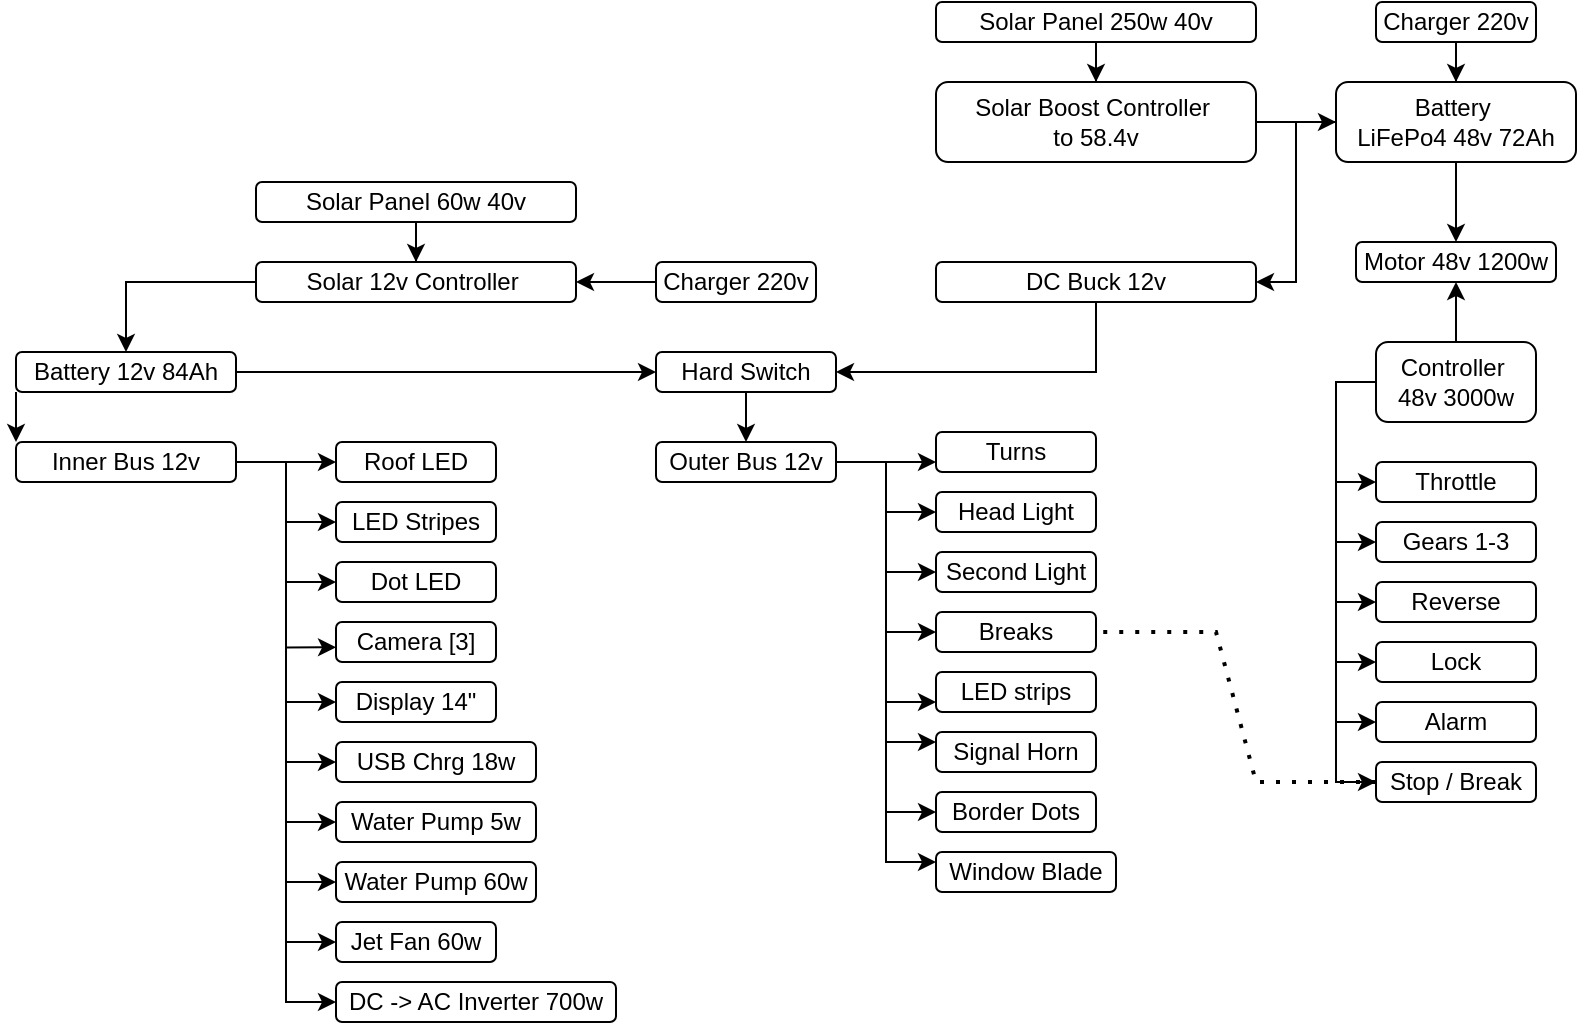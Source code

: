 <mxfile version="27.1.4">
  <diagram name="Страница — 1" id="Z_pauZkXS7t0AU1Tw5mL">
    <mxGraphModel dx="1443" dy="829" grid="1" gridSize="10" guides="1" tooltips="1" connect="1" arrows="1" fold="1" page="1" pageScale="1" pageWidth="827" pageHeight="1169" math="0" shadow="0">
      <root>
        <mxCell id="0" />
        <mxCell id="1" parent="0" />
        <mxCell id="5aOu-kDIlNZFqt_HR4Ut-28" style="edgeStyle=orthogonalEdgeStyle;rounded=0;orthogonalLoop=1;jettySize=auto;html=1;entryX=0.5;entryY=0;entryDx=0;entryDy=0;" edge="1" parent="1" source="7MsEQUMzbARziqOLfGt7-1" target="7MsEQUMzbARziqOLfGt7-29">
          <mxGeometry relative="1" as="geometry" />
        </mxCell>
        <mxCell id="5aOu-kDIlNZFqt_HR4Ut-34" style="edgeStyle=orthogonalEdgeStyle;rounded=0;orthogonalLoop=1;jettySize=auto;html=1;entryX=1;entryY=0.5;entryDx=0;entryDy=0;" edge="1" parent="1" source="7MsEQUMzbARziqOLfGt7-1" target="5aOu-kDIlNZFqt_HR4Ut-33">
          <mxGeometry relative="1" as="geometry" />
        </mxCell>
        <mxCell id="7MsEQUMzbARziqOLfGt7-1" value="&lt;div&gt;Battery&amp;nbsp;&lt;/div&gt;&lt;div&gt;&lt;span style=&quot;background-color: transparent; color: light-dark(rgb(0, 0, 0), rgb(255, 255, 255));&quot;&gt;LiFePo4 48v&amp;nbsp;&lt;/span&gt;&lt;span style=&quot;background-color: transparent; color: light-dark(rgb(0, 0, 0), rgb(255, 255, 255));&quot;&gt;72Ah&lt;/span&gt;&lt;/div&gt;" style="rounded=1;whiteSpace=wrap;html=1;" parent="1" vertex="1">
          <mxGeometry x="684" y="60" width="120" height="40" as="geometry" />
        </mxCell>
        <mxCell id="7MsEQUMzbARziqOLfGt7-31" style="edgeStyle=orthogonalEdgeStyle;rounded=0;orthogonalLoop=1;jettySize=auto;html=1;entryX=0;entryY=0.5;entryDx=0;entryDy=0;exitX=0;exitY=0.5;exitDx=0;exitDy=0;" parent="1" source="7MsEQUMzbARziqOLfGt7-2" target="7MsEQUMzbARziqOLfGt7-18" edge="1">
          <mxGeometry relative="1" as="geometry" />
        </mxCell>
        <mxCell id="7MsEQUMzbARziqOLfGt7-35" style="edgeStyle=orthogonalEdgeStyle;rounded=0;orthogonalLoop=1;jettySize=auto;html=1;entryX=0;entryY=0.5;entryDx=0;entryDy=0;exitX=0;exitY=0.5;exitDx=0;exitDy=0;" parent="1" source="7MsEQUMzbARziqOLfGt7-2" target="7MsEQUMzbARziqOLfGt7-21" edge="1">
          <mxGeometry relative="1" as="geometry" />
        </mxCell>
        <mxCell id="7MsEQUMzbARziqOLfGt7-36" style="edgeStyle=orthogonalEdgeStyle;rounded=0;orthogonalLoop=1;jettySize=auto;html=1;entryX=0;entryY=0.5;entryDx=0;entryDy=0;exitX=0;exitY=0.5;exitDx=0;exitDy=0;" parent="1" source="7MsEQUMzbARziqOLfGt7-2" target="7MsEQUMzbARziqOLfGt7-22" edge="1">
          <mxGeometry relative="1" as="geometry" />
        </mxCell>
        <mxCell id="7MsEQUMzbARziqOLfGt7-40" style="edgeStyle=orthogonalEdgeStyle;rounded=0;orthogonalLoop=1;jettySize=auto;html=1;entryX=0;entryY=0.5;entryDx=0;entryDy=0;exitX=0;exitY=0.5;exitDx=0;exitDy=0;" parent="1" source="7MsEQUMzbARziqOLfGt7-2" target="7MsEQUMzbARziqOLfGt7-37" edge="1">
          <mxGeometry relative="1" as="geometry" />
        </mxCell>
        <mxCell id="7MsEQUMzbARziqOLfGt7-41" style="edgeStyle=orthogonalEdgeStyle;rounded=0;orthogonalLoop=1;jettySize=auto;html=1;entryX=0;entryY=0.5;entryDx=0;entryDy=0;exitX=0;exitY=0.5;exitDx=0;exitDy=0;" parent="1" source="7MsEQUMzbARziqOLfGt7-2" target="7MsEQUMzbARziqOLfGt7-38" edge="1">
          <mxGeometry relative="1" as="geometry" />
        </mxCell>
        <mxCell id="7MsEQUMzbARziqOLfGt7-42" style="edgeStyle=orthogonalEdgeStyle;rounded=0;orthogonalLoop=1;jettySize=auto;html=1;entryX=0;entryY=0.5;entryDx=0;entryDy=0;exitX=0;exitY=0.5;exitDx=0;exitDy=0;" parent="1" source="7MsEQUMzbARziqOLfGt7-2" target="7MsEQUMzbARziqOLfGt7-39" edge="1">
          <mxGeometry relative="1" as="geometry" />
        </mxCell>
        <mxCell id="5aOu-kDIlNZFqt_HR4Ut-27" style="edgeStyle=orthogonalEdgeStyle;rounded=0;orthogonalLoop=1;jettySize=auto;html=1;entryX=0.5;entryY=1;entryDx=0;entryDy=0;" edge="1" parent="1" source="7MsEQUMzbARziqOLfGt7-2" target="7MsEQUMzbARziqOLfGt7-29">
          <mxGeometry relative="1" as="geometry" />
        </mxCell>
        <mxCell id="7MsEQUMzbARziqOLfGt7-2" value="&lt;div&gt;&lt;span style=&quot;background-color: transparent; color: light-dark(rgb(0, 0, 0), rgb(255, 255, 255));&quot;&gt;Controller&amp;nbsp;&lt;/span&gt;&lt;/div&gt;&lt;div&gt;&lt;span style=&quot;background-color: transparent; color: light-dark(rgb(0, 0, 0), rgb(255, 255, 255));&quot;&gt;48v 3000w&lt;/span&gt;&lt;/div&gt;" style="rounded=1;whiteSpace=wrap;html=1;" parent="1" vertex="1">
          <mxGeometry x="704" y="190" width="80" height="40" as="geometry" />
        </mxCell>
        <mxCell id="7MsEQUMzbARziqOLfGt7-16" style="edgeStyle=orthogonalEdgeStyle;rounded=0;orthogonalLoop=1;jettySize=auto;html=1;exitX=0;exitY=1;exitDx=0;exitDy=0;entryX=0;entryY=0;entryDx=0;entryDy=0;" parent="1" source="7MsEQUMzbARziqOLfGt7-4" target="7MsEQUMzbARziqOLfGt7-8" edge="1">
          <mxGeometry relative="1" as="geometry">
            <Array as="points" />
          </mxGeometry>
        </mxCell>
        <mxCell id="5aOu-kDIlNZFqt_HR4Ut-23" style="edgeStyle=orthogonalEdgeStyle;rounded=0;orthogonalLoop=1;jettySize=auto;html=1;" edge="1" parent="1" source="5aOu-kDIlNZFqt_HR4Ut-35" target="7MsEQUMzbARziqOLfGt7-7">
          <mxGeometry relative="1" as="geometry" />
        </mxCell>
        <mxCell id="7MsEQUMzbARziqOLfGt7-4" value="&lt;div&gt;Battery&amp;nbsp;&lt;span style=&quot;background-color: transparent; color: light-dark(rgb(0, 0, 0), rgb(255, 255, 255));&quot;&gt;12v 84&lt;/span&gt;&lt;span style=&quot;background-color: transparent; color: light-dark(rgb(0, 0, 0), rgb(255, 255, 255));&quot;&gt;Ah&lt;/span&gt;&lt;/div&gt;" style="rounded=1;whiteSpace=wrap;html=1;" parent="1" vertex="1">
          <mxGeometry x="24" y="195" width="110" height="20" as="geometry" />
        </mxCell>
        <mxCell id="7MsEQUMzbARziqOLfGt7-5" value="DC -&amp;gt; AC&amp;nbsp;&lt;span style=&quot;background-color: transparent; color: light-dark(rgb(0, 0, 0), rgb(255, 255, 255));&quot;&gt;Inverter 700w&lt;/span&gt;" style="rounded=1;whiteSpace=wrap;html=1;" parent="1" vertex="1">
          <mxGeometry x="184" y="510" width="140" height="20" as="geometry" />
        </mxCell>
        <mxCell id="7MsEQUMzbARziqOLfGt7-6" value="&lt;div&gt;Jet Fan 60w&lt;/div&gt;" style="rounded=1;whiteSpace=wrap;html=1;" parent="1" vertex="1">
          <mxGeometry x="184" y="480" width="80" height="20" as="geometry" />
        </mxCell>
        <mxCell id="7MsEQUMzbARziqOLfGt7-49" style="edgeStyle=orthogonalEdgeStyle;rounded=0;orthogonalLoop=1;jettySize=auto;html=1;entryX=0;entryY=0.75;entryDx=0;entryDy=0;" parent="1" source="7MsEQUMzbARziqOLfGt7-7" target="7MsEQUMzbARziqOLfGt7-47" edge="1">
          <mxGeometry relative="1" as="geometry" />
        </mxCell>
        <mxCell id="7MsEQUMzbARziqOLfGt7-50" style="edgeStyle=orthogonalEdgeStyle;rounded=0;orthogonalLoop=1;jettySize=auto;html=1;entryX=0;entryY=0.5;entryDx=0;entryDy=0;" parent="1" source="7MsEQUMzbARziqOLfGt7-7" target="7MsEQUMzbARziqOLfGt7-46" edge="1">
          <mxGeometry relative="1" as="geometry" />
        </mxCell>
        <mxCell id="7MsEQUMzbARziqOLfGt7-51" style="edgeStyle=orthogonalEdgeStyle;rounded=0;orthogonalLoop=1;jettySize=auto;html=1;entryX=0;entryY=0.5;entryDx=0;entryDy=0;" parent="1" source="7MsEQUMzbARziqOLfGt7-7" target="7MsEQUMzbARziqOLfGt7-45" edge="1">
          <mxGeometry relative="1" as="geometry" />
        </mxCell>
        <mxCell id="7MsEQUMzbARziqOLfGt7-52" style="edgeStyle=orthogonalEdgeStyle;rounded=0;orthogonalLoop=1;jettySize=auto;html=1;entryX=0;entryY=0.5;entryDx=0;entryDy=0;" parent="1" source="7MsEQUMzbARziqOLfGt7-7" target="7MsEQUMzbARziqOLfGt7-44" edge="1">
          <mxGeometry relative="1" as="geometry" />
        </mxCell>
        <mxCell id="7MsEQUMzbARziqOLfGt7-53" style="edgeStyle=orthogonalEdgeStyle;rounded=0;orthogonalLoop=1;jettySize=auto;html=1;entryX=0;entryY=0.75;entryDx=0;entryDy=0;" parent="1" source="7MsEQUMzbARziqOLfGt7-7" target="7MsEQUMzbARziqOLfGt7-43" edge="1">
          <mxGeometry relative="1" as="geometry" />
        </mxCell>
        <mxCell id="7MsEQUMzbARziqOLfGt7-54" style="edgeStyle=orthogonalEdgeStyle;rounded=0;orthogonalLoop=1;jettySize=auto;html=1;entryX=0;entryY=0.25;entryDx=0;entryDy=0;" parent="1" source="7MsEQUMzbARziqOLfGt7-7" target="7MsEQUMzbARziqOLfGt7-10" edge="1">
          <mxGeometry relative="1" as="geometry" />
        </mxCell>
        <mxCell id="5aOu-kDIlNZFqt_HR4Ut-8" style="edgeStyle=orthogonalEdgeStyle;rounded=0;orthogonalLoop=1;jettySize=auto;html=1;entryX=0;entryY=0.5;entryDx=0;entryDy=0;" edge="1" parent="1" source="7MsEQUMzbARziqOLfGt7-7" target="5aOu-kDIlNZFqt_HR4Ut-7">
          <mxGeometry relative="1" as="geometry" />
        </mxCell>
        <mxCell id="5aOu-kDIlNZFqt_HR4Ut-21" style="edgeStyle=orthogonalEdgeStyle;rounded=0;orthogonalLoop=1;jettySize=auto;html=1;entryX=0;entryY=0.25;entryDx=0;entryDy=0;" edge="1" parent="1" source="7MsEQUMzbARziqOLfGt7-7" target="7MsEQUMzbARziqOLfGt7-9">
          <mxGeometry relative="1" as="geometry" />
        </mxCell>
        <mxCell id="7MsEQUMzbARziqOLfGt7-7" value="Outer Bus&amp;nbsp;&lt;span style=&quot;background-color: transparent; color: light-dark(rgb(0, 0, 0), rgb(255, 255, 255));&quot;&gt;12v&lt;/span&gt;" style="rounded=1;whiteSpace=wrap;html=1;" parent="1" vertex="1">
          <mxGeometry x="344" y="240" width="90" height="20" as="geometry" />
        </mxCell>
        <mxCell id="5aOu-kDIlNZFqt_HR4Ut-10" style="edgeStyle=orthogonalEdgeStyle;rounded=0;orthogonalLoop=1;jettySize=auto;html=1;entryX=0;entryY=0.5;entryDx=0;entryDy=0;" edge="1" parent="1" source="7MsEQUMzbARziqOLfGt7-8" target="5aOu-kDIlNZFqt_HR4Ut-1">
          <mxGeometry relative="1" as="geometry" />
        </mxCell>
        <mxCell id="5aOu-kDIlNZFqt_HR4Ut-12" style="edgeStyle=orthogonalEdgeStyle;rounded=0;orthogonalLoop=1;jettySize=auto;html=1;entryX=0;entryY=0.5;entryDx=0;entryDy=0;" edge="1" parent="1" source="7MsEQUMzbARziqOLfGt7-8" target="5aOu-kDIlNZFqt_HR4Ut-3">
          <mxGeometry relative="1" as="geometry" />
        </mxCell>
        <mxCell id="5aOu-kDIlNZFqt_HR4Ut-14" style="edgeStyle=orthogonalEdgeStyle;rounded=0;orthogonalLoop=1;jettySize=auto;html=1;entryX=0;entryY=0.5;entryDx=0;entryDy=0;" edge="1" parent="1" source="7MsEQUMzbARziqOLfGt7-8" target="5aOu-kDIlNZFqt_HR4Ut-5">
          <mxGeometry relative="1" as="geometry" />
        </mxCell>
        <mxCell id="5aOu-kDIlNZFqt_HR4Ut-15" style="edgeStyle=orthogonalEdgeStyle;rounded=0;orthogonalLoop=1;jettySize=auto;html=1;entryX=0;entryY=0.5;entryDx=0;entryDy=0;" edge="1" parent="1" source="7MsEQUMzbARziqOLfGt7-8" target="5aOu-kDIlNZFqt_HR4Ut-6">
          <mxGeometry relative="1" as="geometry" />
        </mxCell>
        <mxCell id="5aOu-kDIlNZFqt_HR4Ut-18" style="edgeStyle=orthogonalEdgeStyle;rounded=0;orthogonalLoop=1;jettySize=auto;html=1;entryX=0;entryY=0.5;entryDx=0;entryDy=0;" edge="1" parent="1" source="7MsEQUMzbARziqOLfGt7-8" target="5aOu-kDIlNZFqt_HR4Ut-16">
          <mxGeometry relative="1" as="geometry" />
        </mxCell>
        <mxCell id="5aOu-kDIlNZFqt_HR4Ut-20" style="edgeStyle=orthogonalEdgeStyle;rounded=0;orthogonalLoop=1;jettySize=auto;html=1;entryX=0;entryY=0.5;entryDx=0;entryDy=0;" edge="1" parent="1" source="7MsEQUMzbARziqOLfGt7-8" target="5aOu-kDIlNZFqt_HR4Ut-19">
          <mxGeometry relative="1" as="geometry" />
        </mxCell>
        <mxCell id="5aOu-kDIlNZFqt_HR4Ut-25" style="edgeStyle=orthogonalEdgeStyle;rounded=0;orthogonalLoop=1;jettySize=auto;html=1;entryX=0;entryY=0.5;entryDx=0;entryDy=0;" edge="1" parent="1" source="7MsEQUMzbARziqOLfGt7-8" target="7MsEQUMzbARziqOLfGt7-5">
          <mxGeometry relative="1" as="geometry" />
        </mxCell>
        <mxCell id="5aOu-kDIlNZFqt_HR4Ut-26" style="edgeStyle=orthogonalEdgeStyle;rounded=0;orthogonalLoop=1;jettySize=auto;html=1;entryX=0;entryY=0.5;entryDx=0;entryDy=0;" edge="1" parent="1" source="7MsEQUMzbARziqOLfGt7-8" target="7MsEQUMzbARziqOLfGt7-6">
          <mxGeometry relative="1" as="geometry" />
        </mxCell>
        <mxCell id="5aOu-kDIlNZFqt_HR4Ut-31" style="edgeStyle=orthogonalEdgeStyle;rounded=0;orthogonalLoop=1;jettySize=auto;html=1;entryX=0;entryY=0.5;entryDx=0;entryDy=0;" edge="1" parent="1" source="7MsEQUMzbARziqOLfGt7-8" target="5aOu-kDIlNZFqt_HR4Ut-2">
          <mxGeometry relative="1" as="geometry" />
        </mxCell>
        <mxCell id="7MsEQUMzbARziqOLfGt7-8" value="Inner Bus&amp;nbsp;&lt;span style=&quot;background-color: transparent; color: light-dark(rgb(0, 0, 0), rgb(255, 255, 255));&quot;&gt;12v&lt;/span&gt;" style="rounded=1;whiteSpace=wrap;html=1;" parent="1" vertex="1">
          <mxGeometry x="24" y="240" width="110" height="20" as="geometry" />
        </mxCell>
        <mxCell id="7MsEQUMzbARziqOLfGt7-9" value="Window Blade" style="rounded=1;whiteSpace=wrap;html=1;" parent="1" vertex="1">
          <mxGeometry x="484" y="445" width="90" height="20" as="geometry" />
        </mxCell>
        <mxCell id="7MsEQUMzbARziqOLfGt7-10" value="Signal Horn" style="rounded=1;whiteSpace=wrap;html=1;" parent="1" vertex="1">
          <mxGeometry x="484" y="385" width="80" height="20" as="geometry" />
        </mxCell>
        <mxCell id="7MsEQUMzbARziqOLfGt7-18" value="&lt;div&gt;Throttle&lt;/div&gt;" style="rounded=1;whiteSpace=wrap;html=1;" parent="1" vertex="1">
          <mxGeometry x="704" y="250" width="80" height="20" as="geometry" />
        </mxCell>
        <mxCell id="5aOu-kDIlNZFqt_HR4Ut-29" style="edgeStyle=orthogonalEdgeStyle;rounded=0;orthogonalLoop=1;jettySize=auto;html=1;entryX=0.5;entryY=0;entryDx=0;entryDy=0;" edge="1" parent="1" source="7MsEQUMzbARziqOLfGt7-19" target="7MsEQUMzbARziqOLfGt7-1">
          <mxGeometry relative="1" as="geometry" />
        </mxCell>
        <mxCell id="7MsEQUMzbARziqOLfGt7-19" value="&lt;div&gt;Charger 220v&lt;/div&gt;" style="rounded=1;whiteSpace=wrap;html=1;" parent="1" vertex="1">
          <mxGeometry x="704" y="20" width="80" height="20" as="geometry" />
        </mxCell>
        <mxCell id="7MsEQUMzbARziqOLfGt7-21" value="Gears 1-3" style="rounded=1;whiteSpace=wrap;html=1;" parent="1" vertex="1">
          <mxGeometry x="704" y="280" width="80" height="20" as="geometry" />
        </mxCell>
        <mxCell id="7MsEQUMzbARziqOLfGt7-22" value="&lt;div&gt;Reverse&lt;/div&gt;" style="rounded=1;whiteSpace=wrap;html=1;" parent="1" vertex="1">
          <mxGeometry x="704" y="310" width="80" height="20" as="geometry" />
        </mxCell>
        <mxCell id="5aOu-kDIlNZFqt_HR4Ut-40" style="edgeStyle=orthogonalEdgeStyle;rounded=0;orthogonalLoop=1;jettySize=auto;html=1;entryX=0.5;entryY=0;entryDx=0;entryDy=0;" edge="1" parent="1" source="7MsEQUMzbARziqOLfGt7-23" target="7MsEQUMzbARziqOLfGt7-25">
          <mxGeometry relative="1" as="geometry" />
        </mxCell>
        <mxCell id="7MsEQUMzbARziqOLfGt7-23" value="&lt;div&gt;Solar Panel 250w 40v&lt;/div&gt;" style="rounded=1;whiteSpace=wrap;html=1;" parent="1" vertex="1">
          <mxGeometry x="484" y="20" width="160" height="20" as="geometry" />
        </mxCell>
        <mxCell id="5aOu-kDIlNZFqt_HR4Ut-30" style="edgeStyle=orthogonalEdgeStyle;rounded=0;orthogonalLoop=1;jettySize=auto;html=1;entryX=0;entryY=0.5;entryDx=0;entryDy=0;" edge="1" parent="1" source="7MsEQUMzbARziqOLfGt7-25" target="7MsEQUMzbARziqOLfGt7-1">
          <mxGeometry relative="1" as="geometry" />
        </mxCell>
        <mxCell id="7MsEQUMzbARziqOLfGt7-25" value="&lt;div&gt;Solar Boost Controller&amp;nbsp;&lt;/div&gt;&lt;div&gt;to 58.4v&lt;/div&gt;" style="rounded=1;whiteSpace=wrap;html=1;" parent="1" vertex="1">
          <mxGeometry x="484" y="60" width="160" height="40" as="geometry" />
        </mxCell>
        <mxCell id="7MsEQUMzbARziqOLfGt7-29" value="&lt;div&gt;&lt;span style=&quot;background-color: transparent; color: light-dark(rgb(0, 0, 0), rgb(255, 255, 255));&quot;&gt;Motor 48v 1200&lt;/span&gt;&lt;span style=&quot;background-color: transparent; color: light-dark(rgb(0, 0, 0), rgb(255, 255, 255));&quot;&gt;w&lt;/span&gt;&lt;/div&gt;" style="rounded=1;whiteSpace=wrap;html=1;" parent="1" vertex="1">
          <mxGeometry x="694" y="140" width="100" height="20" as="geometry" />
        </mxCell>
        <mxCell id="7MsEQUMzbARziqOLfGt7-37" value="&lt;div&gt;Lock&lt;/div&gt;" style="rounded=1;whiteSpace=wrap;html=1;" parent="1" vertex="1">
          <mxGeometry x="704" y="340" width="80" height="20" as="geometry" />
        </mxCell>
        <mxCell id="7MsEQUMzbARziqOLfGt7-38" value="&lt;div&gt;Alarm&lt;/div&gt;" style="rounded=1;whiteSpace=wrap;html=1;" parent="1" vertex="1">
          <mxGeometry x="704" y="370" width="80" height="20" as="geometry" />
        </mxCell>
        <mxCell id="7MsEQUMzbARziqOLfGt7-39" value="&lt;div&gt;Stop / Break&lt;/div&gt;" style="rounded=1;whiteSpace=wrap;html=1;" parent="1" vertex="1">
          <mxGeometry x="704" y="400" width="80" height="20" as="geometry" />
        </mxCell>
        <mxCell id="7MsEQUMzbARziqOLfGt7-43" value="Turns" style="rounded=1;whiteSpace=wrap;html=1;" parent="1" vertex="1">
          <mxGeometry x="484" y="235" width="80" height="20" as="geometry" />
        </mxCell>
        <mxCell id="7MsEQUMzbARziqOLfGt7-44" value="Head Light" style="rounded=1;whiteSpace=wrap;html=1;" parent="1" vertex="1">
          <mxGeometry x="484" y="265" width="80" height="20" as="geometry" />
        </mxCell>
        <mxCell id="7MsEQUMzbARziqOLfGt7-45" value="Second Light" style="rounded=1;whiteSpace=wrap;html=1;" parent="1" vertex="1">
          <mxGeometry x="484" y="295" width="80" height="20" as="geometry" />
        </mxCell>
        <mxCell id="7MsEQUMzbARziqOLfGt7-46" value="Breaks" style="rounded=1;whiteSpace=wrap;html=1;" parent="1" vertex="1">
          <mxGeometry x="484" y="325" width="80" height="20" as="geometry" />
        </mxCell>
        <mxCell id="7MsEQUMzbARziqOLfGt7-47" value="LED strips" style="rounded=1;whiteSpace=wrap;html=1;" parent="1" vertex="1">
          <mxGeometry x="484" y="355" width="80" height="20" as="geometry" />
        </mxCell>
        <mxCell id="7MsEQUMzbARziqOLfGt7-58" style="edgeStyle=orthogonalEdgeStyle;rounded=0;orthogonalLoop=1;jettySize=auto;html=1;entryX=0.5;entryY=0;entryDx=0;entryDy=0;" parent="1" source="7MsEQUMzbARziqOLfGt7-56" target="7MsEQUMzbARziqOLfGt7-57" edge="1">
          <mxGeometry relative="1" as="geometry" />
        </mxCell>
        <mxCell id="7MsEQUMzbARziqOLfGt7-56" value="&lt;div&gt;Solar Panel 60w 40v&lt;/div&gt;" style="rounded=1;whiteSpace=wrap;html=1;" parent="1" vertex="1">
          <mxGeometry x="144" y="110" width="160" height="20" as="geometry" />
        </mxCell>
        <mxCell id="5aOu-kDIlNZFqt_HR4Ut-24" style="edgeStyle=orthogonalEdgeStyle;rounded=0;orthogonalLoop=1;jettySize=auto;html=1;entryX=0.5;entryY=0;entryDx=0;entryDy=0;" edge="1" parent="1" source="7MsEQUMzbARziqOLfGt7-57" target="7MsEQUMzbARziqOLfGt7-4">
          <mxGeometry relative="1" as="geometry" />
        </mxCell>
        <mxCell id="7MsEQUMzbARziqOLfGt7-57" value="&lt;div&gt;Solar 12v Controller&amp;nbsp;&lt;/div&gt;" style="rounded=1;whiteSpace=wrap;html=1;" parent="1" vertex="1">
          <mxGeometry x="144" y="150" width="160" height="20" as="geometry" />
        </mxCell>
        <mxCell id="7MsEQUMzbARziqOLfGt7-62" style="edgeStyle=orthogonalEdgeStyle;rounded=0;orthogonalLoop=1;jettySize=auto;html=1;entryX=1;entryY=0.5;entryDx=0;entryDy=0;" parent="1" source="7MsEQUMzbARziqOLfGt7-61" target="7MsEQUMzbARziqOLfGt7-57" edge="1">
          <mxGeometry relative="1" as="geometry" />
        </mxCell>
        <mxCell id="7MsEQUMzbARziqOLfGt7-61" value="&lt;div&gt;Charger 220v&lt;/div&gt;" style="rounded=1;whiteSpace=wrap;html=1;" parent="1" vertex="1">
          <mxGeometry x="344" y="150" width="80" height="20" as="geometry" />
        </mxCell>
        <mxCell id="5aOu-kDIlNZFqt_HR4Ut-1" value="Roof LED" style="rounded=1;whiteSpace=wrap;html=1;" vertex="1" parent="1">
          <mxGeometry x="184" y="240" width="80" height="20" as="geometry" />
        </mxCell>
        <mxCell id="5aOu-kDIlNZFqt_HR4Ut-2" value="LED Stripes" style="rounded=1;whiteSpace=wrap;html=1;" vertex="1" parent="1">
          <mxGeometry x="184" y="270" width="80" height="20" as="geometry" />
        </mxCell>
        <mxCell id="5aOu-kDIlNZFqt_HR4Ut-3" value="Dot LED" style="rounded=1;whiteSpace=wrap;html=1;" vertex="1" parent="1">
          <mxGeometry x="184" y="300" width="80" height="20" as="geometry" />
        </mxCell>
        <mxCell id="5aOu-kDIlNZFqt_HR4Ut-4" value="Camera [3]" style="rounded=1;whiteSpace=wrap;html=1;" vertex="1" parent="1">
          <mxGeometry x="184" y="330" width="80" height="20" as="geometry" />
        </mxCell>
        <mxCell id="5aOu-kDIlNZFqt_HR4Ut-5" value="Display 14&quot;" style="rounded=1;whiteSpace=wrap;html=1;" vertex="1" parent="1">
          <mxGeometry x="184" y="360" width="80" height="20" as="geometry" />
        </mxCell>
        <mxCell id="5aOu-kDIlNZFqt_HR4Ut-6" value="USB Chrg 18w" style="rounded=1;whiteSpace=wrap;html=1;" vertex="1" parent="1">
          <mxGeometry x="184" y="390" width="100" height="20" as="geometry" />
        </mxCell>
        <mxCell id="5aOu-kDIlNZFqt_HR4Ut-7" value="Border Dots" style="rounded=1;whiteSpace=wrap;html=1;" vertex="1" parent="1">
          <mxGeometry x="484" y="415" width="80" height="20" as="geometry" />
        </mxCell>
        <mxCell id="5aOu-kDIlNZFqt_HR4Ut-13" style="edgeStyle=orthogonalEdgeStyle;rounded=0;orthogonalLoop=1;jettySize=auto;html=1;entryX=0;entryY=0.633;entryDx=0;entryDy=0;entryPerimeter=0;" edge="1" parent="1" source="7MsEQUMzbARziqOLfGt7-8" target="5aOu-kDIlNZFqt_HR4Ut-4">
          <mxGeometry relative="1" as="geometry" />
        </mxCell>
        <mxCell id="5aOu-kDIlNZFqt_HR4Ut-16" value="Water Pump 5w" style="rounded=1;whiteSpace=wrap;html=1;" vertex="1" parent="1">
          <mxGeometry x="184" y="420" width="100" height="20" as="geometry" />
        </mxCell>
        <mxCell id="5aOu-kDIlNZFqt_HR4Ut-19" value="Water Pump 60w" style="rounded=1;whiteSpace=wrap;html=1;" vertex="1" parent="1">
          <mxGeometry x="184" y="450" width="100" height="20" as="geometry" />
        </mxCell>
        <mxCell id="5aOu-kDIlNZFqt_HR4Ut-32" value="" style="endArrow=none;dashed=1;html=1;dashPattern=1 3;strokeWidth=2;rounded=0;entryX=1;entryY=0.5;entryDx=0;entryDy=0;exitX=0;exitY=0.5;exitDx=0;exitDy=0;" edge="1" parent="1" source="7MsEQUMzbARziqOLfGt7-39" target="7MsEQUMzbARziqOLfGt7-46">
          <mxGeometry width="50" height="50" relative="1" as="geometry">
            <mxPoint x="394" y="320" as="sourcePoint" />
            <mxPoint x="444" y="270" as="targetPoint" />
            <Array as="points">
              <mxPoint x="644" y="410" />
              <mxPoint x="624" y="335" />
            </Array>
          </mxGeometry>
        </mxCell>
        <mxCell id="5aOu-kDIlNZFqt_HR4Ut-38" style="edgeStyle=orthogonalEdgeStyle;rounded=0;orthogonalLoop=1;jettySize=auto;html=1;entryX=1;entryY=0.5;entryDx=0;entryDy=0;exitX=0.5;exitY=1;exitDx=0;exitDy=0;" edge="1" parent="1" source="5aOu-kDIlNZFqt_HR4Ut-33" target="5aOu-kDIlNZFqt_HR4Ut-35">
          <mxGeometry relative="1" as="geometry" />
        </mxCell>
        <mxCell id="5aOu-kDIlNZFqt_HR4Ut-33" value="&lt;div&gt;DC Buck 12v&lt;/div&gt;" style="rounded=1;whiteSpace=wrap;html=1;" vertex="1" parent="1">
          <mxGeometry x="484" y="150" width="160" height="20" as="geometry" />
        </mxCell>
        <mxCell id="5aOu-kDIlNZFqt_HR4Ut-36" value="" style="edgeStyle=orthogonalEdgeStyle;rounded=0;orthogonalLoop=1;jettySize=auto;html=1;" edge="1" parent="1" source="7MsEQUMzbARziqOLfGt7-4" target="5aOu-kDIlNZFqt_HR4Ut-35">
          <mxGeometry relative="1" as="geometry">
            <mxPoint x="134" y="205" as="sourcePoint" />
            <mxPoint x="389" y="240" as="targetPoint" />
          </mxGeometry>
        </mxCell>
        <mxCell id="5aOu-kDIlNZFqt_HR4Ut-35" value="Hard Switch" style="rounded=1;whiteSpace=wrap;html=1;" vertex="1" parent="1">
          <mxGeometry x="344" y="195" width="90" height="20" as="geometry" />
        </mxCell>
      </root>
    </mxGraphModel>
  </diagram>
</mxfile>
